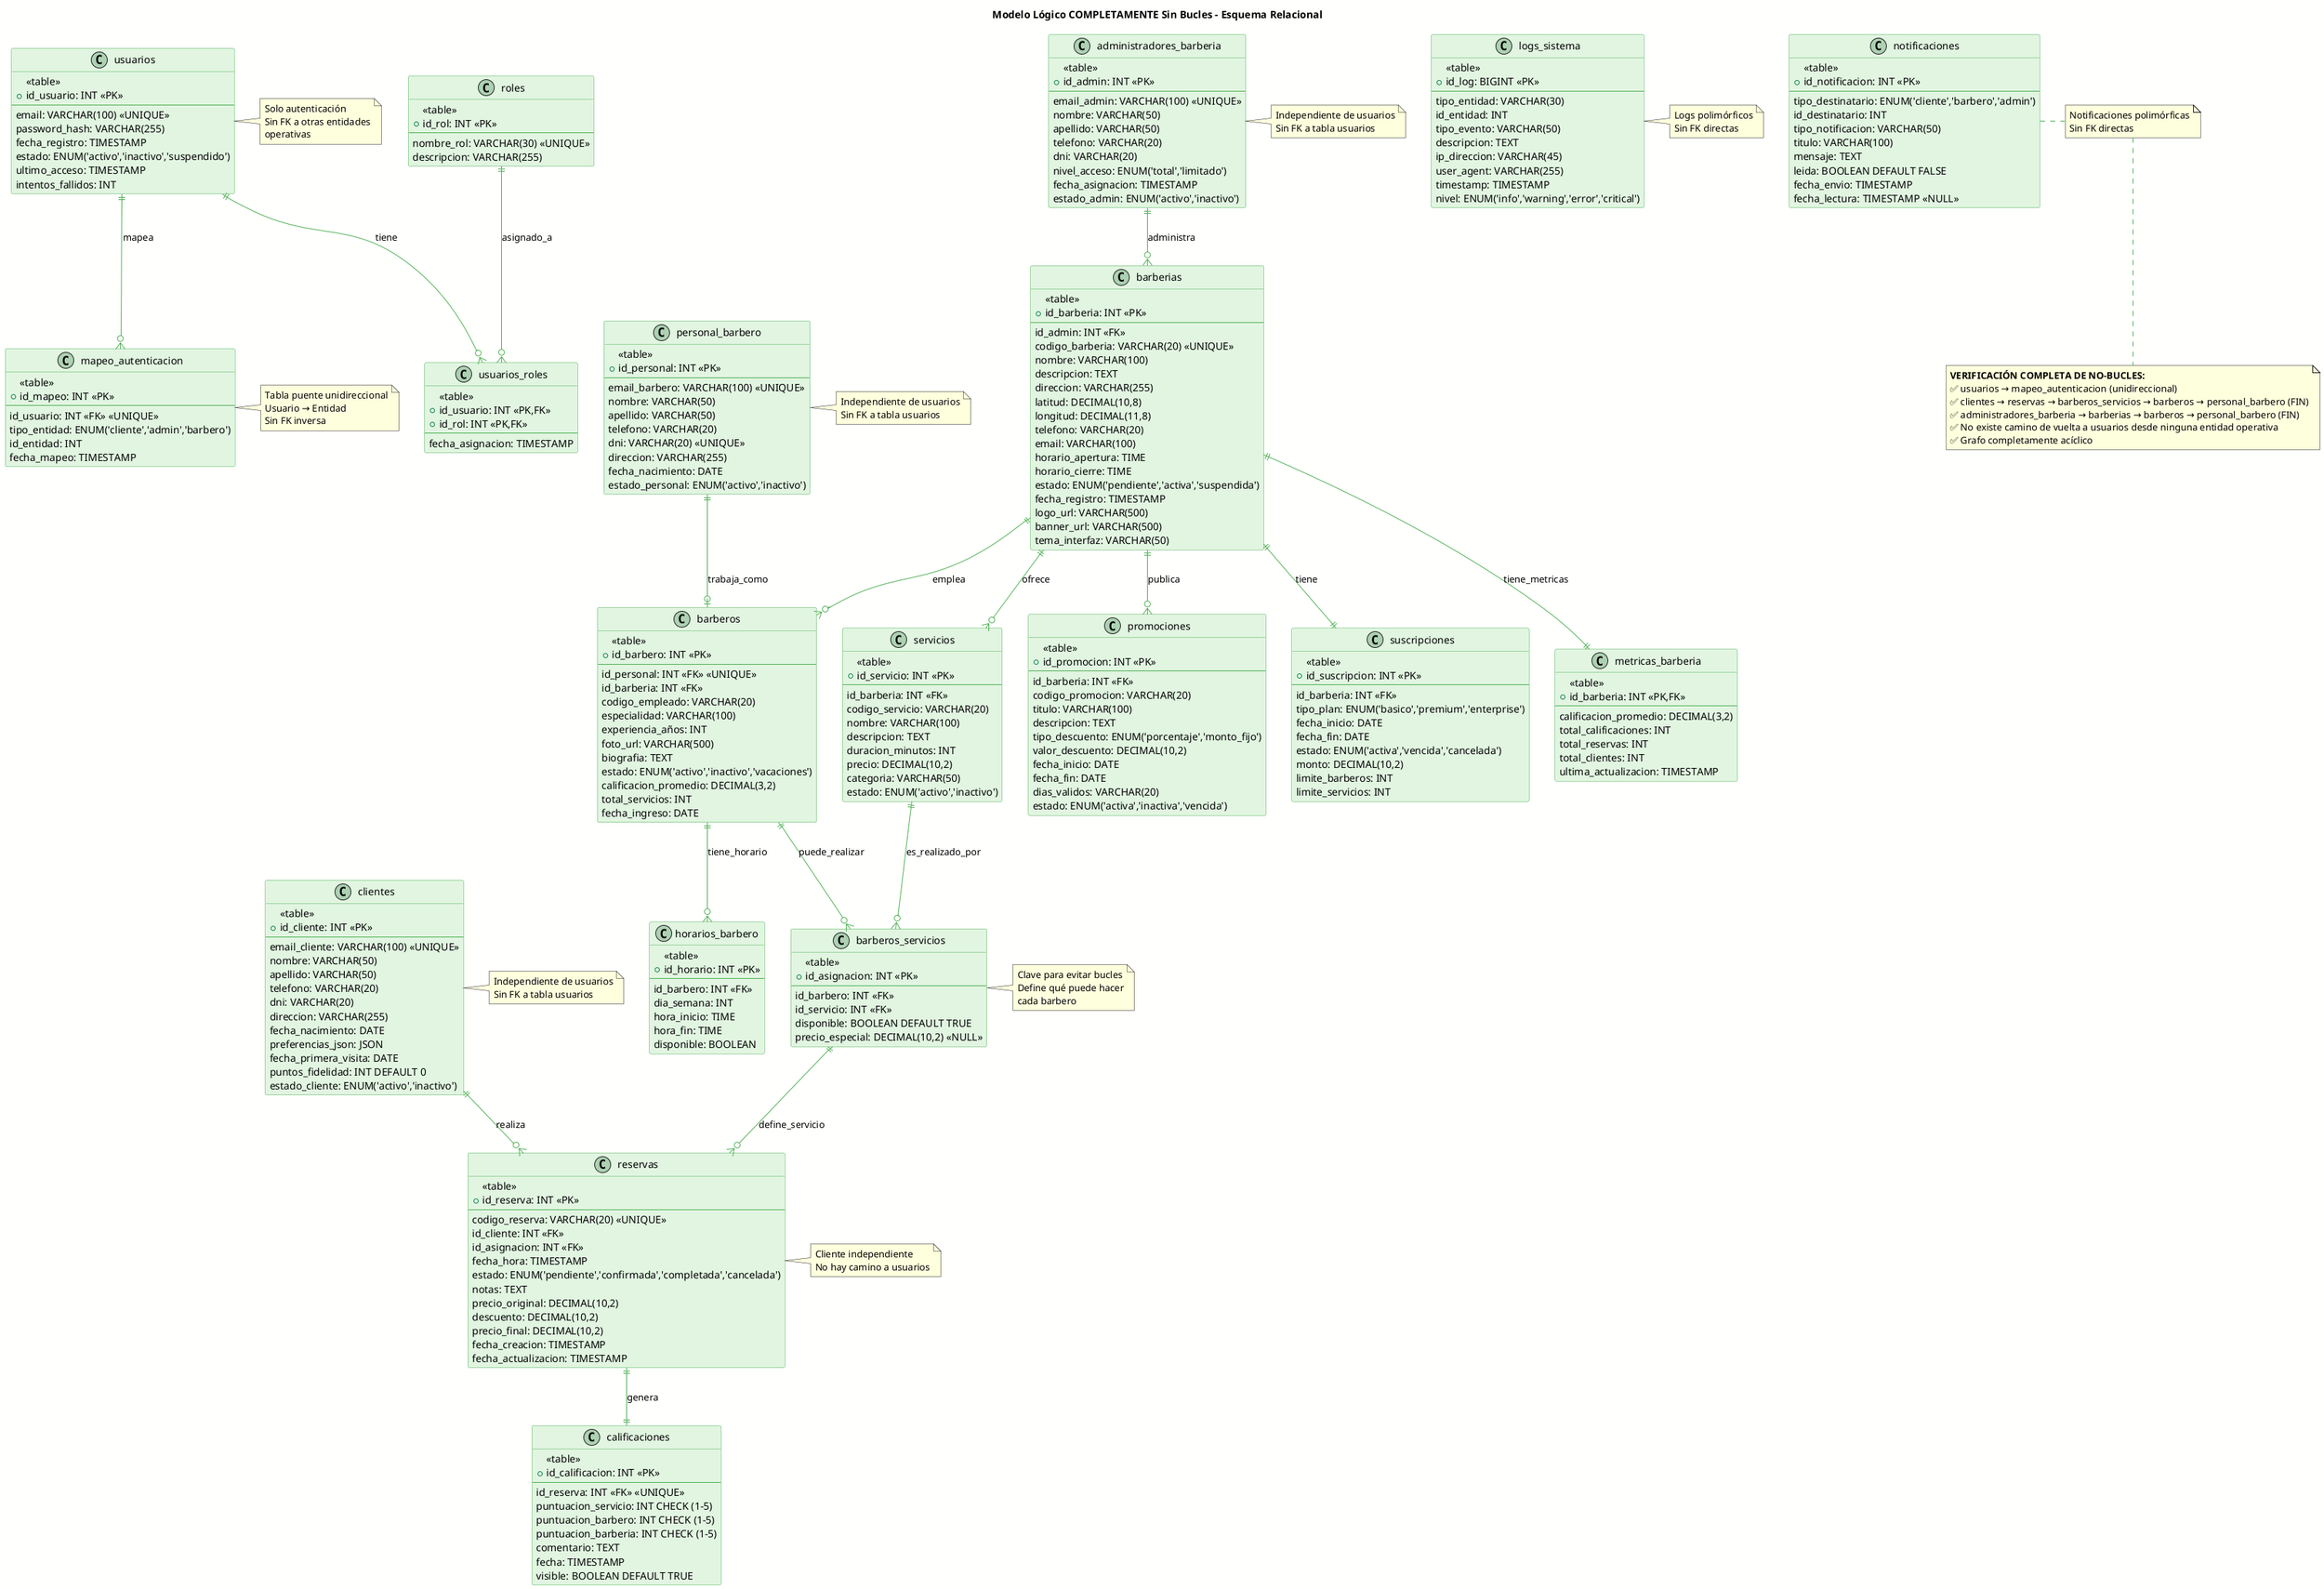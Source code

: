 @startuml modelo_logico
skinparam backgroundColor #FFFFFE
skinparam class {
    BackgroundColor #E1F5E1
    BorderColor #4CAF50
    ArrowColor #4CAF50
}

title Modelo Lógico COMPLETAMENTE Sin Bucles - Esquema Relacional

' === TABLAS DE AUTENTICACIÓN (AISLADAS) ===
class usuarios {
    <<table>>
    +id_usuario: INT <<PK>>
    --
    email: VARCHAR(100) <<UNIQUE>>
    password_hash: VARCHAR(255)
    fecha_registro: TIMESTAMP
    estado: ENUM('activo','inactivo','suspendido')
    ultimo_acceso: TIMESTAMP
    intentos_fallidos: INT
}
note right of usuarios
  Solo autenticación
  Sin FK a otras entidades
  operativas
end note

class roles {
    <<table>>
    +id_rol: INT <<PK>>
    --
    nombre_rol: VARCHAR(30) <<UNIQUE>>
    descripcion: VARCHAR(255)
}

class usuarios_roles {
    <<table>>
    +id_usuario: INT <<PK,FK>>
    +id_rol: INT <<PK,FK>>
    --
    fecha_asignacion: TIMESTAMP
}

class mapeo_autenticacion {
    <<table>>
    +id_mapeo: INT <<PK>>
    --
    id_usuario: INT <<FK>> <<UNIQUE>>
    tipo_entidad: ENUM('cliente','admin','barbero')
    id_entidad: INT
    fecha_mapeo: TIMESTAMP
}
note right of mapeo_autenticacion
  Tabla puente unidireccional
  Usuario → Entidad
  Sin FK inversa
end note

' === ENTIDADES OPERATIVAS INDEPENDIENTES ===
class clientes {
    <<table>>
    +id_cliente: INT <<PK>>
    --
    email_cliente: VARCHAR(100) <<UNIQUE>>
    nombre: VARCHAR(50)
    apellido: VARCHAR(50)
    telefono: VARCHAR(20)
    dni: VARCHAR(20)
    direccion: VARCHAR(255)
    fecha_nacimiento: DATE
    preferencias_json: JSON
    fecha_primera_visita: DATE
    puntos_fidelidad: INT DEFAULT 0
    estado_cliente: ENUM('activo','inactivo')
}
note right of clientes
  Independiente de usuarios
  Sin FK a tabla usuarios
end note

class administradores_barberia {
    <<table>>
    +id_admin: INT <<PK>>
    --
    email_admin: VARCHAR(100) <<UNIQUE>>
    nombre: VARCHAR(50)
    apellido: VARCHAR(50)
    telefono: VARCHAR(20)
    dni: VARCHAR(20)
    nivel_acceso: ENUM('total','limitado')
    fecha_asignacion: TIMESTAMP
    estado_admin: ENUM('activo','inactivo')
}
note right of administradores_barberia
  Independiente de usuarios
  Sin FK a tabla usuarios
end note

class personal_barbero {
    <<table>>
    +id_personal: INT <<PK>>
    --
    email_barbero: VARCHAR(100) <<UNIQUE>>
    nombre: VARCHAR(50)
    apellido: VARCHAR(50)
    telefono: VARCHAR(20)
    dni: VARCHAR(20) <<UNIQUE>>
    direccion: VARCHAR(255)
    fecha_nacimiento: DATE
    estado_personal: ENUM('activo','inactivo')
}
note right of personal_barbero
  Independiente de usuarios
  Sin FK a tabla usuarios
end note

' === TABLAS DE BARBERÍA ===
class barberias {
    <<table>>
    +id_barberia: INT <<PK>>
    --
    id_admin: INT <<FK>>
    codigo_barberia: VARCHAR(20) <<UNIQUE>>
    nombre: VARCHAR(100)
    descripcion: TEXT
    direccion: VARCHAR(255)
    latitud: DECIMAL(10,8)
    longitud: DECIMAL(11,8)
    telefono: VARCHAR(20)
    email: VARCHAR(100)
    horario_apertura: TIME
    horario_cierre: TIME
    estado: ENUM('pendiente','activa','suspendida')
    fecha_registro: TIMESTAMP
    logo_url: VARCHAR(500)
    banner_url: VARCHAR(500)
    tema_interfaz: VARCHAR(50)
}

class metricas_barberia {
    <<table>>
    +id_barberia: INT <<PK,FK>>
    --
    calificacion_promedio: DECIMAL(3,2)
    total_calificaciones: INT
    total_reservas: INT
    total_clientes: INT
    ultima_actualizacion: TIMESTAMP
}

class barberos {
    <<table>>
    +id_barbero: INT <<PK>>
    --
    id_personal: INT <<FK>> <<UNIQUE>>
    id_barberia: INT <<FK>>
    codigo_empleado: VARCHAR(20)
    especialidad: VARCHAR(100)
    experiencia_años: INT
    foto_url: VARCHAR(500)
    biografia: TEXT
    estado: ENUM('activo','inactivo','vacaciones')
    calificacion_promedio: DECIMAL(3,2)
    total_servicios: INT
    fecha_ingreso: DATE
}

class servicios {
    <<table>>
    +id_servicio: INT <<PK>>
    --
    id_barberia: INT <<FK>>
    codigo_servicio: VARCHAR(20)
    nombre: VARCHAR(100)
    descripcion: TEXT
    duracion_minutos: INT
    precio: DECIMAL(10,2)
    categoria: VARCHAR(50)
    estado: ENUM('activo','inactivo')
}

' === TABLAS DE ASIGNACIÓN Y DISPONIBILIDAD ===
class barberos_servicios {
    <<table>>
    +id_asignacion: INT <<PK>>
    --
    id_barbero: INT <<FK>>
    id_servicio: INT <<FK>>
    disponible: BOOLEAN DEFAULT TRUE
    precio_especial: DECIMAL(10,2) <<NULL>>
}
note right of barberos_servicios
  Clave para evitar bucles
  Define qué puede hacer
  cada barbero
end note

class horarios_barbero {
    <<table>>
    +id_horario: INT <<PK>>
    --
    id_barbero: INT <<FK>>
    dia_semana: INT
    hora_inicio: TIME
    hora_fin: TIME
    disponible: BOOLEAN
}

' === TABLAS DE RESERVAS ===
class reservas {
    <<table>>
    +id_reserva: INT <<PK>>
    --
    codigo_reserva: VARCHAR(20) <<UNIQUE>>
    id_cliente: INT <<FK>>
    id_asignacion: INT <<FK>>
    fecha_hora: TIMESTAMP
    estado: ENUM('pendiente','confirmada','completada','cancelada')
    notas: TEXT
    precio_original: DECIMAL(10,2)
    descuento: DECIMAL(10,2)
    precio_final: DECIMAL(10,2)
    fecha_creacion: TIMESTAMP
    fecha_actualizacion: TIMESTAMP
}
note right of reservas
  Cliente independiente
  No hay camino a usuarios
end note

class calificaciones {
    <<table>>
    +id_calificacion: INT <<PK>>
    --
    id_reserva: INT <<FK>> <<UNIQUE>>
    puntuacion_servicio: INT CHECK (1-5)
    puntuacion_barbero: INT CHECK (1-5)
    puntuacion_barberia: INT CHECK (1-5)
    comentario: TEXT
    fecha: TIMESTAMP
    visible: BOOLEAN DEFAULT TRUE
}

' === OTRAS TABLAS ===
class promociones {
    <<table>>
    +id_promocion: INT <<PK>>
    --
    id_barberia: INT <<FK>>
    codigo_promocion: VARCHAR(20)
    titulo: VARCHAR(100)
    descripcion: TEXT
    tipo_descuento: ENUM('porcentaje','monto_fijo')
    valor_descuento: DECIMAL(10,2)
    fecha_inicio: DATE
    fecha_fin: DATE
    dias_validos: VARCHAR(20)
    estado: ENUM('activa','inactiva','vencida')
}

class logs_sistema {
    <<table>>
    +id_log: BIGINT <<PK>>
    --
    tipo_entidad: VARCHAR(30)
    id_entidad: INT
    tipo_evento: VARCHAR(50)
    descripcion: TEXT
    ip_direccion: VARCHAR(45)
    user_agent: VARCHAR(255)
    timestamp: TIMESTAMP
    nivel: ENUM('info','warning','error','critical')
}
note right of logs_sistema
  Logs polimórficos
  Sin FK directas
end note

class suscripciones {
    <<table>>
    +id_suscripcion: INT <<PK>>
    --
    id_barberia: INT <<FK>>
    tipo_plan: ENUM('basico','premium','enterprise')
    fecha_inicio: DATE
    fecha_fin: DATE
    estado: ENUM('activa','vencida','cancelada')
    monto: DECIMAL(10,2)
    limite_barberos: INT
    limite_servicios: INT
}

class notificaciones {
    <<table>>
    +id_notificacion: INT <<PK>>
    --
    tipo_destinatario: ENUM('cliente','barbero','admin')
    id_destinatario: INT
    tipo_notificacion: VARCHAR(50)
    titulo: VARCHAR(100)
    mensaje: TEXT
    leida: BOOLEAN DEFAULT FALSE
    fecha_envio: TIMESTAMP
    fecha_lectura: TIMESTAMP <<NULL>>
}
note right of notificaciones
  Notificaciones polimórficas
  Sin FK directas
end note

' === RELACIONES COMPLETAMENTE SIN BUCLES ===

' Autenticación (aislada)
usuarios ||--o{ usuarios_roles : tiene
roles ||--o{ usuarios_roles : asignado_a
usuarios ||--o{ mapeo_autenticacion : mapea

' Administración (sin conexión a usuarios)
administradores_barberia ||--o{ barberias : administra

' Estructura de barbería
barberias ||--o{ barberos : emplea
barberias ||--o{ servicios : ofrece
barberias ||--o{ promociones : publica
barberias ||--|| suscripciones : tiene
barberias ||--|| metricas_barberia : tiene_metricas

' Personal y barberos
personal_barbero ||--o| barberos : trabaja_como
barberos ||--o{ horarios_barbero : tiene_horario

' Asignaciones y servicios
barberos ||--o{ barberos_servicios : puede_realizar
servicios ||--o{ barberos_servicios : es_realizado_por

' Reservas (sin conexión a usuarios)
clientes ||--o{ reservas : realiza
barberos_servicios ||--o{ reservas : define_servicio
reservas ||--|| calificaciones : genera

note bottom
  **VERIFICACIÓN COMPLETA DE NO-BUCLES:**
  ✅ usuarios → mapeo_autenticacion (unidireccional)
  ✅ clientes → reservas → barberos_servicios → barberos → personal_barbero (FIN)
  ✅ administradores_barberia → barberias → barberos → personal_barbero (FIN)
  ✅ No existe camino de vuelta a usuarios desde ninguna entidad operativa
  ✅ Grafo completamente acíclico
end note

@enduml